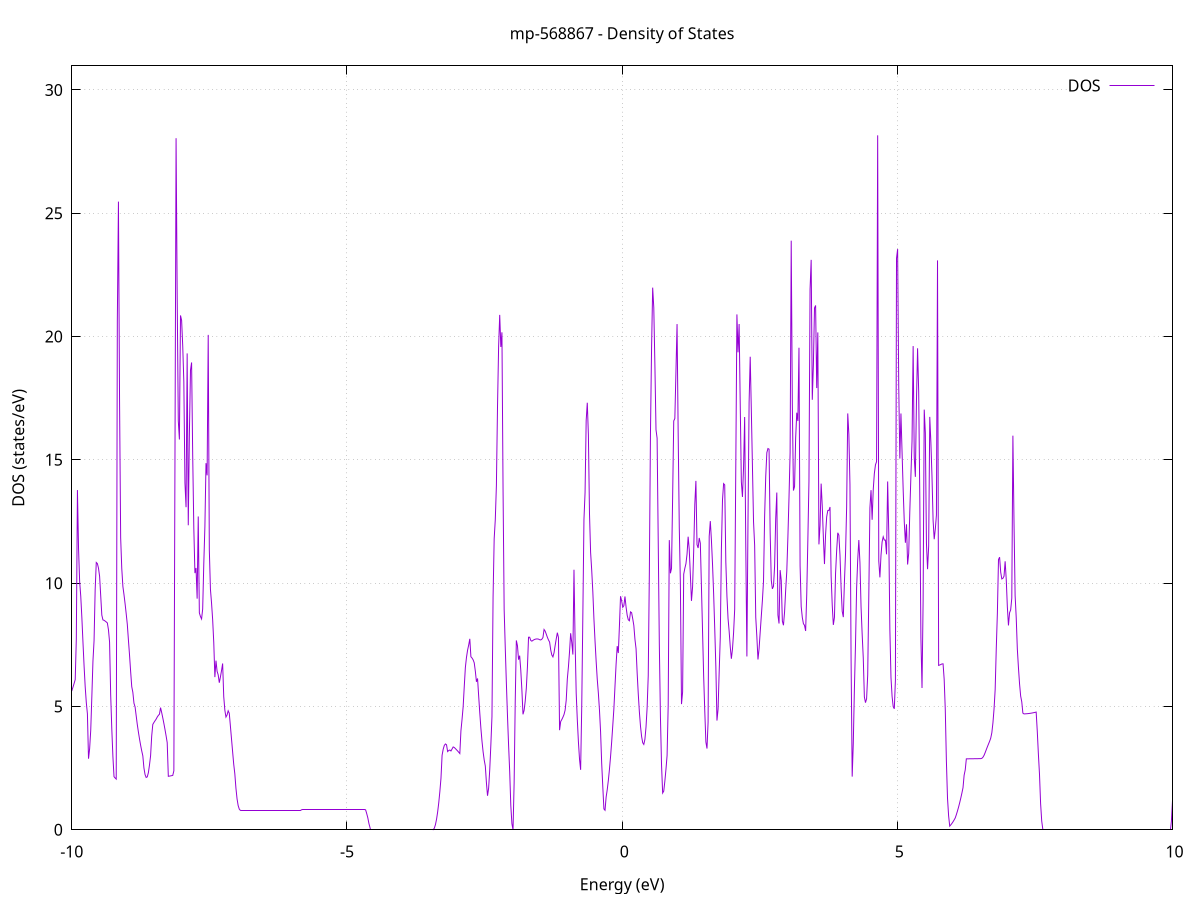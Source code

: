 set title 'mp-568867 - Density of States'
set xlabel 'Energy (eV)'
set ylabel 'DOS (states/eV)'
set grid
set xrange [-10:10]
set yrange [0:30.975]
set xzeroaxis lt -1
set terminal png size 800,600
set output 'mp-568867_dos_gnuplot.png'
plot '-' using 1:2 with lines title 'DOS'
-16.624000 0.000000
-16.603900 0.000000
-16.583800 0.000000
-16.563600 0.000000
-16.543500 0.000000
-16.523300 0.000000
-16.503200 0.000000
-16.483100 0.000000
-16.462900 0.000000
-16.442800 0.000000
-16.422600 0.000000
-16.402500 0.000000
-16.382400 0.000000
-16.362200 0.000000
-16.342100 0.000000
-16.322000 0.000000
-16.301800 0.000000
-16.281700 0.000000
-16.261500 0.000000
-16.241400 0.000000
-16.221300 0.000000
-16.201100 0.000000
-16.181000 0.000000
-16.160800 0.000000
-16.140700 0.000000
-16.120600 0.000000
-16.100400 0.000000
-16.080300 0.000000
-16.060100 0.000000
-16.040000 0.000000
-16.019900 0.000000
-15.999700 0.000000
-15.979600 0.000000
-15.959400 0.000000
-15.939300 0.000000
-15.919200 0.000000
-15.899000 0.000000
-15.878900 0.000000
-15.858700 0.000000
-15.838600 0.000000
-15.818500 0.000000
-15.798300 0.000000
-15.778200 0.000000
-15.758100 0.000000
-15.737900 0.000000
-15.717800 0.000000
-15.697600 0.000000
-15.677500 0.000000
-15.657400 0.000000
-15.637200 0.000000
-15.617100 0.000000
-15.596900 0.000000
-15.576800 0.000000
-15.556700 0.000000
-15.536500 0.000000
-15.516400 0.000000
-15.496200 0.000000
-15.476100 0.000000
-15.456000 0.000000
-15.435800 0.000000
-15.415700 0.000000
-15.395500 0.000000
-15.375400 0.000000
-15.355300 0.000000
-15.335100 0.000000
-15.315000 0.000000
-15.294800 0.000000
-15.274700 0.000000
-15.254600 0.000000
-15.234400 0.000000
-15.214300 0.000000
-15.194200 0.000000
-15.174000 0.000000
-15.153900 0.000000
-15.133700 0.000000
-15.113600 0.000000
-15.093500 0.000000
-15.073300 0.000000
-15.053200 0.000000
-15.033000 0.000000
-15.012900 0.000000
-14.992800 0.000000
-14.972600 0.000000
-14.952500 0.000000
-14.932300 0.000000
-14.912200 0.000000
-14.892100 0.000000
-14.871900 0.000000
-14.851800 0.000000
-14.831600 0.000000
-14.811500 0.000000
-14.791400 0.216400
-14.771200 6.353300
-14.751100 6.353300
-14.730900 6.353300
-14.710800 6.353300
-14.690700 6.353300
-14.670500 6.353300
-14.650400 6.353300
-14.630300 5.056900
-14.610100 2.216600
-14.590000 2.216600
-14.569800 2.216600
-14.549700 2.216600
-14.529600 2.216600
-14.509400 2.216600
-14.489300 2.216600
-14.469100 2.216600
-14.449000 2.216600
-14.428900 2.216600
-14.408700 2.216600
-14.388600 2.216600
-14.368400 2.216600
-14.348300 2.216600
-14.328200 2.216600
-14.308000 2.216600
-14.287900 2.216600
-14.267700 2.216600
-14.247600 2.216600
-14.227500 2.216600
-14.207300 2.216600
-14.187200 2.216600
-14.167100 1.564200
-14.146900 1.564200
-14.126800 1.564200
-14.106600 1.564200
-14.086500 1.564200
-14.066400 1.564200
-14.046200 1.564200
-14.026100 1.564200
-14.005900 1.564200
-13.985800 1.564200
-13.965700 1.564200
-13.945500 1.564200
-13.925400 1.564200
-13.905200 1.564200
-13.885100 1.564200
-13.865000 1.564200
-13.844800 1.564200
-13.824700 1.564200
-13.804500 1.564200
-13.784400 1.564200
-13.764300 1.564200
-13.744100 1.564200
-13.724000 1.564200
-13.703800 1.564200
-13.683700 1.564200
-13.663600 1.564200
-13.643400 1.564200
-13.623300 1.564200
-13.603200 1.564200
-13.583000 1.564200
-13.562900 1.564200
-13.542700 1.565600
-13.522600 2.508000
-13.502500 2.508000
-13.482300 2.508000
-13.462200 2.508000
-13.442000 2.508000
-13.421900 2.508000
-13.401800 2.508000
-13.381600 2.508000
-13.361500 2.508000
-13.341300 2.508000
-13.321200 2.508000
-13.301100 2.508000
-13.280900 2.508000
-13.260800 2.508000
-13.240600 2.508000
-13.220500 2.508000
-13.200400 2.508000
-13.180200 2.508000
-13.160100 2.508000
-13.139900 1.243700
-13.119800 0.000000
-13.099700 0.000000
-13.079500 0.000000
-13.059400 0.000000
-13.039300 0.000000
-13.019100 0.000000
-12.999000 0.000000
-12.978800 0.000000
-12.958700 0.000000
-12.938600 0.000000
-12.918400 0.000000
-12.898300 0.000000
-12.878100 0.000000
-12.858000 0.000000
-12.837900 0.000000
-12.817700 0.000000
-12.797600 0.000000
-12.777400 0.000000
-12.757300 0.000000
-12.737200 0.000000
-12.717000 0.000000
-12.696900 0.000000
-12.676700 0.000000
-12.656600 0.000000
-12.636500 0.000000
-12.616300 0.000000
-12.596200 0.000000
-12.576100 0.000000
-12.555900 0.000000
-12.535800 0.000000
-12.515600 0.000000
-12.495500 0.000000
-12.475400 0.000000
-12.455200 0.000000
-12.435100 0.000000
-12.414900 0.000000
-12.394800 0.000000
-12.374700 0.000000
-12.354500 0.000000
-12.334400 0.000000
-12.314200 0.000000
-12.294100 0.000000
-12.274000 0.000000
-12.253800 0.000000
-12.233700 0.000000
-12.213500 0.000000
-12.193400 0.000000
-12.173300 0.000000
-12.153100 0.000000
-12.133000 0.000000
-12.112800 0.000000
-12.092700 0.000000
-12.072600 0.000000
-12.052400 0.000000
-12.032300 0.000000
-12.012200 0.000000
-11.992000 0.000000
-11.971900 0.000000
-11.951700 0.000000
-11.931600 0.000000
-11.911500 0.000000
-11.891300 0.000000
-11.871200 0.000000
-11.851000 0.000000
-11.830900 0.000000
-11.810800 0.000000
-11.790600 0.000000
-11.770500 0.000000
-11.750300 0.000000
-11.730200 0.000000
-11.710100 0.000000
-11.689900 0.000000
-11.669800 0.000000
-11.649600 0.000000
-11.629500 0.000000
-11.609400 0.000000
-11.589200 0.000000
-11.569100 0.000000
-11.548900 0.000000
-11.528800 0.000000
-11.508700 0.000000
-11.488500 0.000000
-11.468400 0.000000
-11.448300 0.000000
-11.428100 0.000000
-11.408000 0.000000
-11.387800 0.000000
-11.367700 0.000000
-11.347600 0.000000
-11.327400 0.000000
-11.307300 0.000000
-11.287100 0.000000
-11.267000 0.000000
-11.246900 0.000000
-11.226700 0.000000
-11.206600 0.000000
-11.186400 0.000000
-11.166300 0.000000
-11.146200 0.000000
-11.126000 0.000000
-11.105900 0.000000
-11.085700 0.000000
-11.065600 0.000000
-11.045500 0.000000
-11.025300 0.000000
-11.005200 0.000000
-10.985000 0.000000
-10.964900 0.000000
-10.944800 0.000000
-10.924600 0.000000
-10.904500 0.000000
-10.884400 0.000000
-10.864200 0.000000
-10.844100 0.000000
-10.823900 0.000000
-10.803800 0.000000
-10.783700 0.000000
-10.763500 0.000000
-10.743400 0.000000
-10.723200 0.000000
-10.703100 0.000000
-10.683000 0.000000
-10.662800 0.000000
-10.642700 0.000000
-10.622500 0.000000
-10.602400 0.000000
-10.582300 0.000000
-10.562100 0.000000
-10.542000 0.000000
-10.521800 0.000000
-10.501700 0.000000
-10.481600 0.000000
-10.461400 0.000000
-10.441300 0.000000
-10.421200 0.000000
-10.401000 0.000000
-10.380900 0.000000
-10.360700 0.000000
-10.340600 0.000000
-10.320500 2.106500
-10.300300 6.295000
-10.280200 7.956100
-10.260000 8.492200
-10.239900 10.247500
-10.219800 10.245000
-10.199600 10.029700
-10.179500 6.608200
-10.159300 5.440500
-10.139200 5.431800
-10.119100 5.423900
-10.098900 5.416900
-10.078800 5.410700
-10.058600 5.405200
-10.038500 5.400600
-10.018400 5.396700
-9.998200 5.646300
-9.978100 5.784600
-9.957900 5.932300
-9.937800 6.089400
-9.917700 7.738600
-9.897500 13.773500
-9.877400 11.406700
-9.857300 10.062500
-9.837100 9.470000
-9.817000 8.600900
-9.796800 7.591400
-9.776700 6.642300
-9.756600 5.806700
-9.736400 5.159700
-9.716300 4.701700
-9.696100 2.882100
-9.676000 3.284800
-9.655900 4.034700
-9.635700 5.403600
-9.615600 6.835400
-9.595400 7.667700
-9.575300 9.739900
-9.555200 10.839100
-9.535000 10.794400
-9.514900 10.608600
-9.494700 10.277300
-9.474600 9.493800
-9.454500 8.706000
-9.434300 8.510500
-9.414200 8.493100
-9.394000 8.462500
-9.373900 8.426800
-9.353800 8.386100
-9.333600 8.105500
-9.313500 7.609600
-9.293400 5.472900
-9.273200 4.089800
-9.253100 2.973400
-9.232900 2.153700
-9.212800 2.100200
-9.192700 2.055600
-9.172500 20.634900
-9.152400 25.471600
-9.132200 17.391900
-9.112100 11.840500
-9.092000 10.595500
-9.071800 9.870500
-9.051700 9.535300
-9.031500 9.165100
-9.011400 8.760100
-8.991300 8.329100
-8.971100 7.696700
-8.951000 7.090200
-8.930800 6.416700
-8.910700 5.803500
-8.890600 5.573800
-8.870400 5.131700
-8.850300 4.982500
-8.830100 4.625000
-8.810000 4.270500
-8.789900 3.965600
-8.769700 3.685800
-8.749600 3.431300
-8.729500 3.201900
-8.709300 2.997800
-8.689200 2.505800
-8.669000 2.240600
-8.648900 2.121300
-8.628800 2.145300
-8.608600 2.312700
-8.588500 2.622500
-8.568300 3.000500
-8.548200 3.800400
-8.528100 4.272500
-8.507900 4.349700
-8.487800 4.418900
-8.467600 4.486100
-8.447500 4.570700
-8.427400 4.637100
-8.407200 4.685400
-8.387100 4.953200
-8.366900 4.754000
-8.346800 4.539800
-8.326700 4.310600
-8.306500 4.066400
-8.286400 3.807200
-8.266300 3.532900
-8.246100 2.168200
-8.226000 2.176300
-8.205800 2.185000
-8.185700 2.194300
-8.165600 2.204300
-8.145400 2.391400
-8.125300 15.065100
-8.105100 28.043000
-8.085000 21.631900
-8.064900 16.585500
-8.044700 15.824700
-8.024600 20.856000
-8.004400 20.652200
-7.984300 19.613800
-7.964200 18.167600
-7.944000 14.065300
-7.923900 13.080500
-7.903700 19.315000
-7.883600 12.347800
-7.863500 16.033500
-7.843300 18.634600
-7.823200 18.948300
-7.803000 15.177800
-7.782900 12.234500
-7.762800 10.407800
-7.742600 10.615000
-7.722500 9.372000
-7.702400 12.703100
-7.682200 8.795300
-7.662100 8.647400
-7.641900 8.548300
-7.621800 8.951700
-7.601700 10.779800
-7.581500 12.298200
-7.561400 14.865600
-7.541200 14.371600
-7.521100 20.067000
-7.501000 11.345900
-7.480800 9.751100
-7.460700 9.194200
-7.440500 8.515500
-7.420400 7.590900
-7.400300 6.191000
-7.380100 6.858500
-7.360000 6.427000
-7.339800 6.281400
-7.319700 5.962000
-7.299600 6.193700
-7.279400 6.453700
-7.259300 6.742200
-7.239100 5.399200
-7.219000 4.851800
-7.198900 4.570200
-7.178700 4.654800
-7.158600 4.824300
-7.138500 4.725200
-7.118300 4.210400
-7.098200 3.691800
-7.078000 3.169500
-7.057900 2.660200
-7.037800 2.272000
-7.017600 1.689100
-6.997500 1.257300
-6.977300 0.984500
-6.957200 0.840500
-6.937100 0.786200
-6.916900 0.785700
-6.896800 0.785700
-6.876600 0.785700
-6.856500 0.785700
-6.836400 0.785700
-6.816200 0.785700
-6.796100 0.785700
-6.775900 0.785800
-6.755800 0.785800
-6.735700 0.785800
-6.715500 0.785800
-6.695400 0.785800
-6.675200 0.785900
-6.655100 0.785900
-6.635000 0.785900
-6.614800 0.785900
-6.594700 0.786000
-6.574600 0.786000
-6.554400 0.786000
-6.534300 0.786100
-6.514100 0.786100
-6.494000 0.786100
-6.473900 0.786200
-6.453700 0.786200
-6.433600 0.786200
-6.413400 0.786300
-6.393300 0.786300
-6.373200 0.786400
-6.353000 0.786400
-6.332900 0.786500
-6.312700 0.786500
-6.292600 0.786600
-6.272500 0.786600
-6.252300 0.786700
-6.232200 0.786700
-6.212000 0.786800
-6.191900 0.786800
-6.171800 0.786900
-6.151600 0.787000
-6.131500 0.787000
-6.111400 0.787100
-6.091200 0.787100
-6.071100 0.787200
-6.050900 0.787300
-6.030800 0.787400
-6.010700 0.787400
-5.990500 0.787500
-5.970400 0.787600
-5.950200 0.787600
-5.930100 0.787700
-5.910000 0.787800
-5.889800 0.787900
-5.869700 0.788000
-5.849500 0.788000
-5.829400 0.806800
-5.809300 0.824100
-5.789100 0.824100
-5.769000 0.824100
-5.748800 0.824100
-5.728700 0.824100
-5.708600 0.824100
-5.688400 0.824100
-5.668300 0.824000
-5.648100 0.824000
-5.628000 0.824000
-5.607900 0.824000
-5.587700 0.824000
-5.567600 0.824000
-5.547500 0.824000
-5.527300 0.824000
-5.507200 0.824000
-5.487000 0.824000
-5.466900 0.824000
-5.446800 0.824000
-5.426600 0.824000
-5.406500 0.824000
-5.386300 0.824000
-5.366200 0.824000
-5.346100 0.824000
-5.325900 0.824000
-5.305800 0.824000
-5.285600 0.824000
-5.265500 0.824000
-5.245400 0.823900
-5.225200 0.823900
-5.205100 0.823900
-5.184900 0.823900
-5.164800 0.823900
-5.144700 0.823900
-5.124500 0.823900
-5.104400 0.823900
-5.084200 0.823900
-5.064100 0.823900
-5.044000 0.823900
-5.023800 0.823900
-5.003700 0.823900
-4.983600 0.823900
-4.963400 0.823900
-4.943300 0.823900
-4.923100 0.823900
-4.903000 0.823900
-4.882900 0.823900
-4.862700 0.823900
-4.842600 0.823900
-4.822400 0.823900
-4.802300 0.823900
-4.782200 0.823900
-4.762000 0.823900
-4.741900 0.823900
-4.721700 0.823900
-4.701600 0.823900
-4.681500 0.823900
-4.661300 0.808900
-4.641200 0.655600
-4.621000 0.482700
-4.600900 0.252700
-4.580800 0.000000
-4.560600 0.000000
-4.540500 0.000000
-4.520300 0.000000
-4.500200 0.000000
-4.480100 0.000000
-4.459900 0.000000
-4.439800 0.000000
-4.419700 0.000000
-4.399500 0.000000
-4.379400 0.000000
-4.359200 0.000000
-4.339100 0.000000
-4.319000 0.000000
-4.298800 0.000000
-4.278700 0.000000
-4.258500 0.000000
-4.238400 0.000000
-4.218300 0.000000
-4.198100 0.000000
-4.178000 0.000000
-4.157800 0.000000
-4.137700 0.000000
-4.117600 0.000000
-4.097400 0.000000
-4.077300 0.000000
-4.057100 0.000000
-4.037000 0.000000
-4.016900 0.000000
-3.996700 0.000000
-3.976600 0.000000
-3.956500 0.000000
-3.936300 0.000000
-3.916200 0.000000
-3.896000 0.000000
-3.875900 0.000000
-3.855800 0.000000
-3.835600 0.000000
-3.815500 0.000000
-3.795300 0.000000
-3.775200 0.000000
-3.755100 0.000000
-3.734900 0.000000
-3.714800 0.000000
-3.694600 0.000000
-3.674500 0.000000
-3.654400 0.000000
-3.634200 0.000000
-3.614100 0.000000
-3.593900 0.000000
-3.573800 0.000000
-3.553700 0.000000
-3.533500 0.000000
-3.513400 0.000000
-3.493200 0.000000
-3.473100 0.000000
-3.453000 0.000000
-3.432800 0.003300
-3.412700 0.065300
-3.392600 0.205900
-3.372400 0.425100
-3.352300 0.722800
-3.332100 1.099000
-3.312000 1.553800
-3.291900 2.087200
-3.271700 3.020600
-3.251600 3.266600
-3.231400 3.419600
-3.211300 3.479600
-3.191200 3.446700
-3.171000 3.170600
-3.150900 3.213700
-3.130700 3.233300
-3.110600 3.195200
-3.090500 3.276100
-3.070300 3.358900
-3.050200 3.336100
-3.030000 3.291900
-3.009900 3.245300
-2.989800 3.196400
-2.969600 3.145100
-2.949500 3.091500
-2.929300 4.012500
-2.909200 4.473500
-2.889100 4.983800
-2.868900 5.803500
-2.848800 6.578400
-2.828700 6.987700
-2.808500 7.282900
-2.788400 7.489400
-2.768200 7.742200
-2.748100 7.017200
-2.728000 6.965900
-2.707800 6.892100
-2.687700 6.770300
-2.667500 6.429500
-2.647400 6.000400
-2.627300 6.135300
-2.607100 5.427900
-2.587000 4.744700
-2.566800 4.121000
-2.546700 3.594700
-2.526600 3.164400
-2.506400 2.830300
-2.486300 2.584000
-2.466100 1.908400
-2.446000 1.378900
-2.425900 1.689100
-2.405700 2.444100
-2.385600 3.446100
-2.365400 4.590500
-2.345300 9.440100
-2.325200 11.803200
-2.305000 12.571400
-2.284900 13.949200
-2.264800 17.130900
-2.244600 19.590300
-2.224500 20.878000
-2.204300 19.578100
-2.184200 20.171100
-2.164100 13.849700
-2.143900 8.940400
-2.123800 7.380800
-2.103600 5.942500
-2.083500 4.625800
-2.063400 3.430400
-2.043200 2.356500
-2.023100 0.982800
-2.002900 0.243200
-1.982800 0.000100
-1.962700 1.894600
-1.942500 5.215200
-1.922400 7.677800
-1.902200 7.462900
-1.882100 6.898000
-1.862000 7.060800
-1.841800 6.469600
-1.821700 5.665700
-1.801600 4.681100
-1.781400 4.841800
-1.761300 5.218100
-1.741100 5.739000
-1.721000 6.601000
-1.700900 7.807500
-1.680700 7.808000
-1.660600 7.678600
-1.640400 7.647600
-1.620300 7.680200
-1.600200 7.708100
-1.580000 7.727100
-1.559900 7.737200
-1.539700 7.738400
-1.519600 7.730600
-1.499500 7.706800
-1.479300 7.698000
-1.459200 7.727200
-1.439000 7.794300
-1.418900 8.120900
-1.398800 8.054700
-1.378600 7.932600
-1.358500 7.804600
-1.338300 7.695500
-1.318200 7.610900
-1.298100 7.296200
-1.277900 7.087600
-1.257800 7.010300
-1.237700 7.175200
-1.217500 7.469500
-1.197400 7.741800
-1.177200 7.992100
-1.157100 7.796400
-1.137000 4.039000
-1.116800 4.389000
-1.096700 4.468300
-1.076500 4.562500
-1.056400 4.671500
-1.036300 4.850400
-1.016100 5.258100
-0.996000 6.118900
-0.975800 6.613500
-0.955700 7.230300
-0.935600 7.969400
-0.915400 7.592800
-0.895300 7.105500
-0.875100 10.545100
-0.855000 7.664400
-0.834900 5.536700
-0.814700 4.459200
-0.794600 3.566600
-0.774400 2.858800
-0.754300 2.431100
-0.734200 5.001700
-0.714000 8.709700
-0.693900 12.581900
-0.673800 13.673400
-0.653600 16.590500
-0.633500 17.316300
-0.613300 16.018500
-0.593200 12.810700
-0.573100 11.247500
-0.552900 10.518800
-0.532800 9.652500
-0.512600 8.546500
-0.492500 7.648200
-0.472400 6.834500
-0.452200 6.101400
-0.432100 5.541300
-0.411900 4.845200
-0.391800 3.971600
-0.371700 2.696200
-0.351500 1.733400
-0.331400 0.845500
-0.311200 0.791200
-0.291100 1.322000
-0.271000 1.625800
-0.250800 2.001600
-0.230700 2.449400
-0.210500 2.969300
-0.190400 3.561100
-0.170300 4.225000
-0.150100 4.907700
-0.130000 5.822400
-0.109900 6.715700
-0.089700 7.448300
-0.069600 7.166500
-0.049400 8.266500
-0.029300 9.469100
-0.009200 9.284300
0.011000 9.020300
0.031100 9.087100
0.051300 9.461400
0.071400 9.029300
0.091500 8.699000
0.111700 8.514500
0.131800 8.475100
0.152000 8.835400
0.172100 8.804000
0.192200 8.557900
0.212400 8.283300
0.232500 7.723200
0.252700 7.341100
0.272800 6.355000
0.292900 5.511300
0.313100 4.779100
0.333200 4.203500
0.353300 3.787100
0.373500 3.530000
0.393600 3.460300
0.413800 3.670100
0.433900 4.171500
0.454000 4.960400
0.474200 6.247800
0.494300 10.419800
0.514500 16.073600
0.534600 19.538700
0.554700 21.982600
0.574900 21.177800
0.595000 18.847800
0.615200 16.221000
0.635300 15.879900
0.655400 11.727500
0.675600 7.520200
0.695700 4.583900
0.715900 2.616800
0.736000 1.490100
0.756100 1.568100
0.776300 1.976200
0.796400 2.458300
0.816600 3.014300
0.836700 5.052500
0.856800 11.745500
0.877000 10.399800
0.897100 10.598800
0.917200 13.460000
0.937400 16.578400
0.957500 16.677300
0.977700 18.580900
0.997800 20.505800
1.017900 16.094100
1.038100 12.282000
1.058200 9.972500
1.078400 5.095600
1.098500 5.583200
1.118600 10.364700
1.138800 10.598800
1.158900 10.786500
1.179100 11.175200
1.199200 11.883000
1.219300 11.360100
1.239500 10.341500
1.259600 9.281600
1.279800 9.848400
1.299900 11.292100
1.320000 13.187000
1.340200 14.147700
1.360300 11.564200
1.380500 11.425500
1.400600 11.832500
1.420700 11.620000
1.440900 9.840400
1.461000 8.047500
1.481100 6.225600
1.501300 4.817100
1.521400 3.559900
1.541600 3.293200
1.561700 4.365400
1.581800 11.897700
1.602000 12.516300
1.622100 11.747500
1.642300 10.764100
1.662400 9.565900
1.682500 8.153100
1.702700 6.606300
1.722800 4.427500
1.743000 4.891700
1.763100 6.405700
1.783200 7.805900
1.803400 11.387600
1.823500 13.382500
1.843700 14.035400
1.863800 13.983800
1.883900 10.854400
1.904100 9.472300
1.924200 8.566500
1.944300 8.049100
1.964500 7.415600
1.984600 6.934000
2.004800 7.328700
2.024900 7.993000
2.045000 8.947600
2.065200 14.783900
2.085300 20.897200
2.105500 19.360200
2.125600 20.506800
2.145700 17.254000
2.165900 14.106500
2.186000 13.495900
2.206200 14.708500
2.226300 16.736000
2.246400 11.526500
2.266600 7.028200
2.286700 12.497600
2.306900 17.331900
2.327000 19.179700
2.347100 17.034700
2.367300 14.765000
2.387400 12.489200
2.407600 11.531100
2.427700 8.613800
2.447800 7.822200
2.468000 6.905300
2.488100 7.341400
2.508200 8.004800
2.528400 8.661300
2.548500 9.300900
2.568700 10.085600
2.588800 12.707800
2.608900 14.323000
2.629100 15.291300
2.649200 15.458500
2.669400 15.433900
2.689500 12.046300
2.709600 10.123500
2.729800 9.768100
2.749900 9.873800
2.770100 10.681800
2.790200 12.614500
2.810300 13.673800
2.830500 8.707200
2.850600 8.363200
2.870800 10.529400
2.890900 10.108800
2.911000 8.461200
2.931200 8.293300
2.951300 8.832800
2.971500 9.722100
2.991600 10.481200
3.011700 11.865900
3.031900 13.477500
3.052000 15.286800
3.072100 23.886400
3.092300 17.250900
3.112400 13.755500
3.132600 13.914900
3.152700 15.882300
3.172800 16.911800
3.193000 16.575200
3.213100 19.545900
3.233300 10.709900
3.253400 9.047000
3.273500 8.609700
3.293700 8.357000
3.313800 8.289000
3.334000 8.061900
3.354100 9.544000
3.374200 11.729300
3.394400 14.128500
3.414500 21.920200
3.434700 23.109900
3.454800 17.435700
3.474900 18.858700
3.495100 21.158100
3.515200 21.260900
3.535400 17.911300
3.555500 20.168700
3.575600 11.571800
3.595800 12.334500
3.615900 14.035000
3.636000 13.125100
3.656200 11.867400
3.676300 10.774100
3.696500 11.967400
3.716600 12.691800
3.736700 12.944900
3.756900 12.950800
3.777000 13.087700
3.797200 10.284500
3.817300 9.111200
3.837400 8.307100
3.857600 8.614200
3.877700 10.396200
3.897900 11.321200
3.918000 12.042300
3.938100 11.946200
3.958300 11.134400
3.978400 9.826100
3.998600 8.860000
4.018700 8.622400
4.038800 10.046700
4.059000 11.202900
4.079100 13.084800
4.099200 16.881500
4.119400 16.039100
4.139500 14.002400
4.159700 6.948400
4.179800 2.155300
4.199900 3.501700
4.220100 5.709500
4.240200 7.530000
4.260400 9.806100
4.280500 10.945700
4.300600 11.749300
4.320800 10.827300
4.340900 9.042700
4.361100 7.931900
4.381200 6.965100
4.401300 5.384700
4.421500 5.154800
4.441600 5.310900
4.461800 6.279900
4.481900 9.524700
4.502000 13.049900
4.522200 13.771600
4.542300 12.569800
4.562500 13.792700
4.582600 14.444400
4.602700 14.796000
4.622900 14.927300
4.643000 28.159000
4.663100 10.897600
4.683300 10.234900
4.703400 11.127500
4.723600 11.673700
4.743700 11.879500
4.763800 11.744800
4.784000 11.745200
4.804100 11.169900
4.824300 14.121800
4.844400 12.059200
4.864500 8.121500
4.884700 6.176400
4.904800 5.413100
4.925000 4.991700
4.945100 4.906600
4.965200 6.058100
4.985400 23.174200
5.005500 23.546400
5.025700 17.963100
5.045800 15.050400
5.065900 16.880300
5.086100 15.318300
5.106200 13.801000
5.126400 12.487000
5.146500 11.638700
5.166600 12.388000
5.186800 10.756900
5.206900 11.209400
5.227000 12.914800
5.247200 14.379100
5.267300 15.760700
5.287500 19.614600
5.307600 15.103300
5.327700 14.311100
5.347900 17.407200
5.368000 19.524500
5.388200 17.755100
5.408300 13.494200
5.428400 7.800500
5.448600 5.749900
5.468700 9.277200
5.488900 17.036700
5.509000 16.095300
5.529100 11.618900
5.549300 10.567700
5.569400 11.496100
5.589600 16.742400
5.609700 15.715200
5.629800 14.335200
5.650000 12.549900
5.670100 11.781100
5.690300 12.192200
5.710400 12.759800
5.730500 23.086900
5.750700 6.664700
5.770800 6.681500
5.790900 6.701500
5.811100 6.724500
5.831200 6.727800
5.851400 6.098000
5.871500 4.870400
5.891600 2.782000
5.911800 1.284900
5.931900 0.567700
5.952100 0.148300
5.972200 0.199800
5.992300 0.259000
6.012500 0.325800
6.032600 0.400200
6.052800 0.482400
6.072900 0.614900
6.093000 0.761900
6.113200 0.922900
6.133300 1.097900
6.153500 1.287000
6.173600 1.490200
6.193700 1.707400
6.213900 2.212200
6.234000 2.428300
6.254100 2.876800
6.274300 2.877300
6.294400 2.877800
6.314600 2.878300
6.334700 2.878900
6.354800 2.879400
6.375000 2.880100
6.395100 2.880700
6.415300 2.881400
6.435400 2.882100
6.455500 2.882800
6.475700 2.883600
6.495800 2.884400
6.516000 2.885200
6.536100 2.897800
6.556200 2.942800
6.576400 3.020600
6.596500 3.130900
6.616700 3.250900
6.636800 3.366600
6.656900 3.478100
6.677100 3.589100
6.697200 3.715100
6.717400 3.934800
6.737500 4.339800
6.757600 4.904400
6.777800 5.684900
6.797900 7.348400
6.818000 8.785700
6.838200 10.955000
6.858300 11.054000
6.878500 10.443600
6.898600 10.171600
6.918700 10.196200
6.938900 10.285700
6.959000 10.885000
6.979200 10.144600
6.999300 9.036400
7.019400 8.286500
7.039600 8.801600
7.059700 8.918700
7.079900 9.392000
7.100000 15.981200
7.120100 12.488300
7.140300 9.499900
7.160400 8.608800
7.180600 7.330000
7.200700 6.580100
7.220800 5.922900
7.241000 5.422300
7.261100 5.187800
7.281300 4.730300
7.301400 4.698600
7.321500 4.700600
7.341700 4.703600
7.361800 4.707500
7.381900 4.712400
7.402100 4.718200
7.422200 4.724900
7.442400 4.732600
7.462500 4.741300
7.482600 4.750800
7.502800 4.761300
7.522900 4.772800
7.543100 3.988300
7.563200 3.067500
7.583300 2.254400
7.603500 1.059800
7.623600 0.355000
7.643800 0.015200
7.663900 0.000000
7.684000 0.000000
7.704200 0.000000
7.724300 0.000000
7.744500 0.000000
7.764600 0.000000
7.784700 0.000000
7.804900 0.000000
7.825000 0.000000
7.845200 0.000000
7.865300 0.000000
7.885400 0.000000
7.905600 0.000000
7.925700 0.000000
7.945800 0.000000
7.966000 0.000000
7.986100 0.000000
8.006300 0.000000
8.026400 0.000000
8.046500 0.000000
8.066700 0.000000
8.086800 0.000000
8.107000 0.000000
8.127100 0.000000
8.147200 0.000000
8.167400 0.000000
8.187500 0.000000
8.207700 0.000000
8.227800 0.000000
8.247900 0.000000
8.268100 0.000000
8.288200 0.000000
8.308400 0.000000
8.328500 0.000000
8.348600 0.000000
8.368800 0.000000
8.388900 0.000000
8.409000 0.000000
8.429200 0.000000
8.449300 0.000000
8.469500 0.000000
8.489600 0.000000
8.509700 0.000000
8.529900 0.000000
8.550000 0.000000
8.570200 0.000000
8.590300 0.000000
8.610400 0.000000
8.630600 0.000000
8.650700 0.000000
8.670900 0.000000
8.691000 0.000000
8.711100 0.000000
8.731300 0.000000
8.751400 0.000000
8.771600 0.000000
8.791700 0.000000
8.811800 0.000000
8.832000 0.000000
8.852100 0.000000
8.872300 0.000000
8.892400 0.000000
8.912500 0.000000
8.932700 0.000000
8.952800 0.000000
8.972900 0.000000
8.993100 0.000000
9.013200 0.000000
9.033400 0.000000
9.053500 0.000000
9.073600 0.000000
9.093800 0.000000
9.113900 0.000000
9.134100 0.000000
9.154200 0.000000
9.174300 0.000000
9.194500 0.000000
9.214600 0.000000
9.234800 0.000000
9.254900 0.000000
9.275000 0.000000
9.295200 0.000000
9.315300 0.000000
9.335500 0.000000
9.355600 0.000000
9.375700 0.000000
9.395900 0.000000
9.416000 0.000000
9.436200 0.000000
9.456300 0.000000
9.476400 0.000000
9.496600 0.000000
9.516700 0.000000
9.536800 0.000000
9.557000 0.000000
9.577100 0.000000
9.597300 0.000000
9.617400 0.000000
9.637500 0.000000
9.657700 0.000000
9.677800 0.000000
9.698000 0.000000
9.718100 0.000000
9.738200 0.000000
9.758400 0.000000
9.778500 0.000000
9.798700 0.000000
9.818800 0.000000
9.838900 0.000000
9.859100 0.000000
9.879200 0.000000
9.899400 0.000000
9.919500 0.000000
9.939600 0.000000
9.959800 0.000000
9.979900 0.343500
10.000100 1.184200
10.020200 1.686200
10.040300 2.148900
10.060500 2.728800
10.080600 3.443800
10.100700 4.201000
10.120900 5.791400
10.141000 7.120200
10.161200 8.420100
10.181300 9.820000
10.201400 11.765000
10.221600 11.679700
10.241700 11.098700
10.261900 13.237200
10.282000 11.241300
10.302100 10.384000
10.322300 11.941800
10.342400 11.891800
10.362600 11.975600
10.382700 11.737500
10.402800 11.469500
10.423000 10.859300
10.443100 10.094100
10.463300 9.199500
10.483400 8.194700
10.503500 7.444700
10.523700 6.971100
10.543800 6.936000
10.563900 7.210200
10.584100 7.449900
10.604200 7.667800
10.624400 7.881600
10.644500 8.133100
10.664600 8.289100
10.684800 8.451700
10.704900 8.788600
10.725100 8.992300
10.745200 9.268300
10.765300 9.610400
10.785500 9.769200
10.805600 10.162300
10.825800 11.121900
10.845900 11.764400
10.866000 12.445300
10.886200 13.432900
10.906300 13.476200
10.926500 14.011000
10.946600 13.726200
10.966700 13.262600
10.986900 16.492000
11.007000 15.570000
11.027200 14.205900
11.047300 12.868500
11.067400 12.479800
11.087600 13.251000
11.107700 11.815800
11.127800 11.829300
11.148000 12.018000
11.168100 12.830600
11.188300 15.090400
11.208400 13.889000
11.228500 11.076900
11.248700 8.360200
11.268800 7.518800
11.289000 6.544900
11.309100 5.998800
11.329200 5.572500
11.349400 5.232000
11.369500 5.180200
11.389700 5.066000
11.409800 4.973800
11.429900 4.846300
11.450100 4.683400
11.470200 4.564500
11.490400 4.491600
11.510500 7.788900
11.530600 10.634400
11.550800 10.234500
11.570900 9.644100
11.591100 9.422300
11.611200 8.811300
11.631300 9.443800
11.651500 9.028700
11.671600 7.430000
11.691700 6.064400
11.711900 5.801500
11.732000 5.613800
11.752200 5.501300
11.772300 5.463900
11.792400 5.508700
11.812600 5.648200
11.832700 5.881600
11.852900 6.174700
11.873000 6.507000
11.893100 6.878400
11.913300 7.289100
11.933400 7.730800
11.953600 8.194700
11.973700 8.680600
11.993800 8.965200
12.014000 9.196300
12.034100 9.290900
12.054300 8.806600
12.074400 8.506700
12.094500 8.188000
12.114700 7.741000
12.134800 7.518200
12.155000 7.811700
12.175100 8.776000
12.195200 9.169800
12.215400 9.078800
12.235500 9.068400
12.255600 9.121600
12.275800 9.038600
12.295900 8.881500
12.316100 8.648900
12.336200 8.222200
12.356300 7.268700
12.376500 5.212900
12.396600 4.710100
12.416800 4.792200
12.436900 4.927800
12.457000 5.527700
12.477200 7.345400
12.497300 9.446500
12.517500 8.837400
12.537600 8.556200
12.557700 8.348500
12.577900 8.172700
12.598000 8.028900
12.618200 7.917000
12.638300 7.932300
12.658400 8.694000
12.678600 10.533000
12.698700 11.774600
12.718800 12.206000
12.739000 10.998300
12.759100 9.861700
12.779300 8.360500
12.799400 6.760700
12.819500 5.690900
12.839700 4.423500
12.859800 4.476300
12.880000 4.485300
12.900100 4.450600
12.920200 4.613500
12.940400 4.420500
12.960500 4.260900
12.980700 4.134800
13.000800 4.042200
13.020900 3.983000
13.041100 3.962800
13.061200 4.070400
13.081400 3.998500
13.101500 5.857900
13.121600 17.098700
13.141800 22.820200
13.161900 26.082000
13.182100 20.996900
13.202200 14.330600
13.222300 10.311600
13.242500 8.030700
13.262600 5.833300
13.282700 6.929600
13.302900 8.487300
13.323000 10.228900
13.343200 18.029000
13.363300 22.066300
13.383400 9.369700
13.403600 5.902000
13.423700 4.533700
13.443900 3.943900
13.464000 4.133800
13.484100 11.764400
13.504300 15.784400
13.524400 16.404000
13.544600 17.111100
13.564700 13.969100
13.584800 9.505500
13.605000 17.251500
13.625100 17.105300
13.645300 17.700400
13.665400 18.073800
13.685500 14.230700
13.705700 12.296500
13.725800 6.263700
13.746000 5.932100
13.766100 7.816900
13.786200 10.782800
13.806400 14.975300
13.826500 19.547100
13.846600 12.325000
13.866800 12.559900
13.886900 14.269800
13.907100 12.804100
13.927200 9.293900
13.947300 6.425300
13.967500 6.391400
13.987600 6.076000
14.007800 6.618400
14.027900 8.927900
14.048000 11.770400
14.068200 17.058900
14.088300 11.968400
14.108500 12.802500
14.128600 15.489200
14.148700 27.260700
14.168900 34.957200
14.189000 8.832700
14.209200 4.032000
14.229300 7.010000
14.249400 10.703000
14.269600 15.548100
14.289700 19.428100
14.309900 14.055100
14.330000 11.959500
14.350100 10.050600
14.370300 9.870800
14.390400 8.379800
14.410500 7.580700
14.430700 7.548200
14.450800 8.446000
14.471000 10.642800
14.491100 11.697400
14.511200 12.400800
14.531400 10.130900
14.551500 9.930600
14.571700 10.036300
14.591800 8.450000
14.611900 6.346600
14.632100 6.570300
14.652200 7.327300
14.672400 8.576200
14.692500 10.303200
14.712600 11.571900
14.732800 11.981300
14.752900 12.917400
14.773100 17.529100
14.793200 22.201500
14.813300 15.858800
14.833500 11.167900
14.853600 10.235000
14.873700 10.209900
14.893900 10.886300
14.914000 11.650200
14.934200 11.098000
14.954300 13.016900
14.974400 15.524300
14.994600 17.035600
15.014700 16.599900
15.034900 15.735100
15.055000 14.145800
15.075100 11.959700
15.095300 10.622100
15.115400 10.190200
15.135600 9.937200
15.155700 9.730800
15.175800 9.986500
15.196000 11.608200
15.216100 13.692100
15.236300 14.446900
15.256400 15.407600
15.276500 17.210400
15.296700 24.664300
15.316800 20.709500
15.337000 20.122800
15.357100 20.176200
15.377200 19.496700
15.397400 18.266400
15.417500 17.462300
15.437600 16.534500
15.457800 15.202100
15.477900 12.539600
15.498100 11.817700
15.518200 11.254600
15.538300 10.853000
15.558500 10.726400
15.578600 10.713500
15.598800 10.756300
15.618900 10.801900
15.639000 9.387200
15.659200 8.150800
15.679300 7.574000
15.699500 7.938100
15.719600 8.804100
15.739700 9.539800
15.759900 10.617800
15.780000 11.561700
15.800200 12.457400
15.820300 12.581200
15.840400 12.759900
15.860600 12.994800
15.880700 13.513200
15.900900 12.553500
15.921000 10.377700
15.941100 9.902300
15.961300 9.300100
15.981400 9.253000
16.001500 9.399700
16.021700 9.875800
16.041800 10.012400
16.062000 9.959300
16.082100 10.287000
16.102200 10.720500
16.122400 10.059800
16.142500 9.803500
16.162700 10.217300
16.182800 11.183200
16.202900 10.093300
16.223100 8.626100
16.243200 13.835700
16.263400 34.679600
16.283500 19.250900
16.303600 18.044400
16.323800 20.421100
16.343900 18.996100
16.364100 16.703300
16.384200 14.840900
16.404300 13.137600
16.424500 17.245000
16.444600 16.716100
16.464800 16.713500
16.484900 14.936500
16.505000 17.163800
16.525200 16.967900
16.545300 14.372600
16.565400 16.553800
16.585600 17.415600
16.605700 13.704300
16.625900 12.729600
16.646000 12.072900
16.666100 11.945500
16.686300 11.053800
16.706400 10.306300
16.726600 9.549400
16.746700 8.251900
16.766800 15.324300
16.787000 15.053900
16.807100 15.704200
16.827300 16.748000
16.847400 16.793900
16.867500 16.020100
16.887700 14.094300
16.907800 34.999800
16.928000 16.507000
16.948100 12.208600
16.968200 9.665200
16.988400 7.686100
17.008500 6.728100
17.028600 6.615600
17.048800 7.294000
17.068900 7.675000
17.089100 10.574900
17.109200 13.889800
17.129300 17.634100
17.149500 23.298300
17.169600 24.120200
17.189800 25.084300
17.209900 17.917100
17.230000 14.010300
17.250200 10.018000
17.270300 8.786000
17.290500 7.848800
17.310600 7.414200
17.330700 8.128400
17.350900 10.287000
17.371000 10.615900
17.391200 9.676000
17.411300 9.792100
17.431400 13.545300
17.451600 13.894900
17.471700 10.689400
17.491900 13.031800
17.512000 15.272600
17.532100 22.753200
17.552300 40.474600
17.572400 17.624500
17.592500 9.359300
17.612700 4.912800
17.632800 3.262200
17.653000 3.605200
17.673100 4.169100
17.693200 4.767000
17.713400 5.399100
17.733500 6.065200
17.753700 6.765400
17.773800 7.341000
17.793900 8.485000
17.814100 9.847900
17.834200 7.974600
17.854400 7.011800
17.874500 8.112800
17.894600 9.893100
17.914800 12.143600
17.934900 17.500900
17.955100 11.204200
17.975200 10.537100
17.995300 12.217200
18.015500 12.979300
18.035600 12.222000
18.055800 11.158600
18.075900 10.644700
18.096000 10.316400
18.116200 10.173800
18.136300 11.942100
18.156400 16.779600
18.176600 14.883400
18.196700 15.253300
18.216900 14.386900
18.237000 13.574600
18.257100 12.774200
18.277300 10.006500
18.297400 9.100400
18.317600 9.754500
18.337700 10.652200
18.357800 10.890100
18.378000 9.467600
18.398100 6.640800
18.418300 5.182200
18.438400 4.229100
18.458500 3.332100
18.478700 4.759000
18.498800 15.891900
18.519000 18.010500
18.539100 16.534200
18.559200 17.385300
18.579400 18.657700
18.599500 19.035900
18.619600 20.267400
18.639800 19.397700
18.659900 15.159800
18.680100 9.018800
18.700200 6.312400
18.720300 3.048100
18.740500 3.114500
18.760600 6.776100
18.780800 7.384700
18.800900 6.892200
18.821000 6.327700
18.841200 10.175500
18.861300 12.105700
18.881500 13.137200
18.901600 14.089800
18.921700 15.798700
18.941900 16.180500
18.962000 15.564600
18.982200 17.295300
19.002300 19.742800
19.022400 11.346200
19.042600 7.679400
19.062700 5.225900
19.082900 14.050500
19.103000 18.723200
19.123100 17.231100
19.143300 15.451100
19.163400 15.636800
19.183500 16.636200
19.203700 22.563000
19.223800 23.747100
19.244000 19.272100
19.264100 14.600800
19.284200 11.009800
19.304400 8.642800
19.324500 7.896500
19.344700 7.558300
19.364800 7.784500
19.384900 12.069100
19.405100 12.013900
19.425200 11.865400
19.445400 12.446000
19.465500 13.034500
19.485600 13.777800
19.505800 19.045900
19.525900 17.374400
19.546100 16.691300
19.566200 14.095400
19.586300 13.898400
19.606500 9.893600
19.626600 5.993200
19.646800 3.158600
19.666900 2.478700
19.687000 2.000800
19.707200 1.572800
19.727300 4.187500
19.747400 6.594300
19.767600 8.349400
19.787700 9.452900
19.807900 9.765300
19.828000 10.209500
19.848100 9.092200
19.868300 8.179000
19.888400 7.879900
19.908600 7.190100
19.928700 6.631600
19.948800 5.956100
19.969000 5.163600
19.989100 5.499800
20.009300 5.575200
20.029400 6.339200
20.049500 7.151000
20.069700 8.921400
20.089800 9.764400
20.110000 10.222500
20.130100 11.288200
20.150200 10.608800
20.170400 8.819500
20.190500 7.654400
20.210700 6.760200
20.230800 5.419000
20.250900 5.176600
20.271100 5.872200
20.291200 8.857300
20.311300 14.162900
20.331500 22.680100
20.351600 21.035900
20.371800 18.103000
20.391900 15.727900
20.412000 13.604100
20.432200 13.881400
20.452300 16.961300
20.472500 9.663700
20.492600 7.293000
20.512700 5.419800
20.532900 4.044100
20.553000 3.164100
20.573200 7.466600
20.593300 9.130100
20.613400 6.626300
20.633600 8.609600
20.653700 12.164000
20.673900 13.578600
20.694000 14.087200
20.714100 13.689700
20.734300 13.952600
20.754400 17.198300
20.774500 20.235500
20.794700 21.033900
20.814800 19.268300
20.835000 13.742500
20.855100 7.270800
20.875200 7.266700
20.895400 7.616200
20.915500 6.870600
20.935700 9.021200
20.955800 13.327500
20.975900 16.337500
20.996100 15.746600
21.016200 11.025100
21.036400 6.569100
21.056500 6.374600
21.076600 7.043100
21.096800 7.875200
21.116900 8.866700
21.137100 10.660200
21.157200 13.939000
21.177300 14.093100
21.197500 14.611100
21.217600 13.918100
21.237800 13.157600
21.257900 13.848400
21.278000 15.931600
21.298200 15.520400
21.318300 14.416300
21.338400 9.848300
21.358600 8.010300
21.378700 6.532900
21.398900 5.483700
21.419000 4.724300
21.439100 4.218600
21.459300 3.948300
21.479400 4.226700
21.499600 4.875100
21.519700 5.631800
21.539800 6.570800
21.560000 7.692800
21.580100 9.100700
21.600300 11.315600
21.620400 10.641900
21.640500 8.149200
21.660700 6.565000
21.680800 5.724500
21.701000 4.847000
21.721100 3.936300
21.741200 3.013300
21.761400 1.842300
21.781500 0.781300
21.801700 0.236400
21.821800 0.001700
21.841900 0.000000
21.862100 0.000000
21.882200 0.000000
21.902300 0.000000
21.922500 0.000000
21.942600 0.000000
21.962800 0.000000
21.982900 0.000000
22.003000 0.000000
22.023200 0.000000
22.043300 0.000000
22.063500 0.000000
22.083600 0.000000
22.103700 0.000000
22.123900 0.000000
22.144000 0.000000
22.164200 0.000000
22.184300 0.000000
22.204400 0.000000
22.224600 0.000000
22.244700 0.000000
22.264900 0.000000
22.285000 0.000000
22.305100 0.000000
22.325300 0.000000
22.345400 0.000000
22.365600 0.000000
22.385700 0.000000
22.405800 0.000000
22.426000 0.000000
22.446100 0.000000
22.466200 0.000000
22.486400 0.000000
22.506500 0.000000
22.526700 0.000000
22.546800 0.000000
22.566900 0.000000
22.587100 0.000000
22.607200 0.000000
22.627400 0.000000
22.647500 0.000000
22.667600 0.000000
22.687800 0.000000
22.707900 0.000000
22.728100 0.000000
22.748200 0.000000
22.768300 0.000000
22.788500 0.000000
22.808600 0.000000
22.828800 0.000000
22.848900 0.000000
22.869000 0.000000
22.889200 0.000000
22.909300 0.000000
22.929400 0.000000
22.949600 0.000000
22.969700 0.000000
22.989900 0.000000
23.010000 0.000000
23.030100 0.000000
23.050300 0.000000
23.070400 0.000000
23.090600 0.000000
23.110700 0.000000
23.130800 0.000000
23.151000 0.000000
23.171100 0.000000
23.191300 0.000000
23.211400 0.000000
23.231500 0.000000
23.251700 0.000000
23.271800 0.000000
23.292000 0.000000
23.312100 0.000000
23.332200 0.000000
23.352400 0.000000
23.372500 0.000000
23.392700 0.000000
23.412800 0.000000
23.432900 0.000000
23.453100 0.000000
23.473200 0.000000
23.493300 0.000000
23.513500 0.000000
23.533600 0.000000
23.553800 0.000000
23.573900 0.000000
23.594000 0.000000
23.614200 0.000000
23.634300 0.000000
23.654500 0.000000
e
